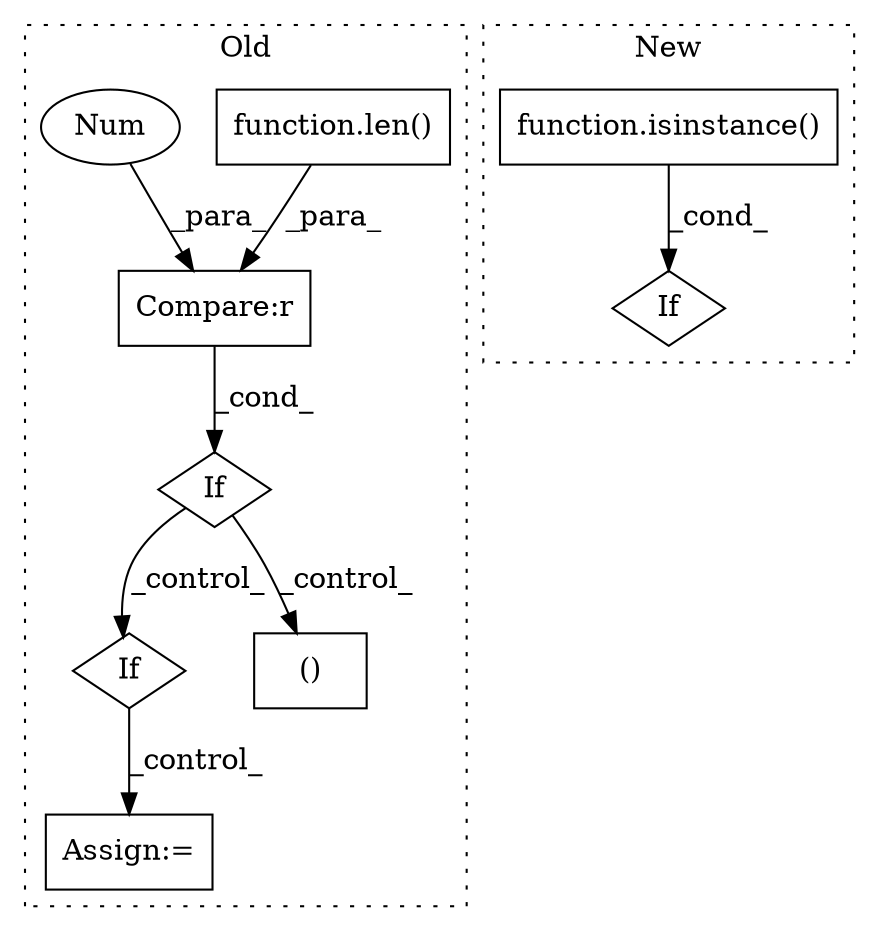 digraph G {
subgraph cluster0 {
1 [label="function.len()" a="75" s="3816,3833" l="4,1" shape="box"];
4 [label="Compare:r" a="40" s="3816" l="23" shape="box"];
5 [label="Num" a="76" s="3838" l="1" shape="ellipse"];
6 [label="If" a="96" s="3813" l="3" shape="diamond"];
7 [label="Assign:=" a="68" s="3952" l="3" shape="box"];
8 [label="If" a="96" s="3914" l="0" shape="diamond"];
9 [label="()" a="54" s="3883" l="3" shape="box"];
label = "Old";
style="dotted";
}
subgraph cluster1 {
2 [label="function.isinstance()" a="75" s="3408,3430" l="11,1" shape="box"];
3 [label="If" a="96" s="3405" l="3" shape="diamond"];
label = "New";
style="dotted";
}
1 -> 4 [label="_para_"];
2 -> 3 [label="_cond_"];
4 -> 6 [label="_cond_"];
5 -> 4 [label="_para_"];
6 -> 8 [label="_control_"];
6 -> 9 [label="_control_"];
8 -> 7 [label="_control_"];
}